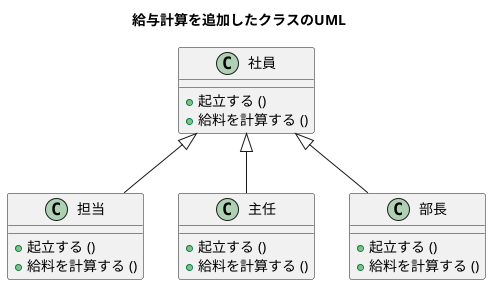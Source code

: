 @startuml
title 給与計算を追加したクラスのUML

class 社員 {
  +起立する ()
  +給料を計算する ()
}
class 担当 {
  +起立する ()
  +給料を計算する ()
}
class 主任 {
  +起立する ()
  +給料を計算する ()
}
class 部長 {
  +起立する ()
  +給料を計算する ()
}

社員 <|-- 担当
社員 <|-- 主任
社員 <|-- 部長
@enduml